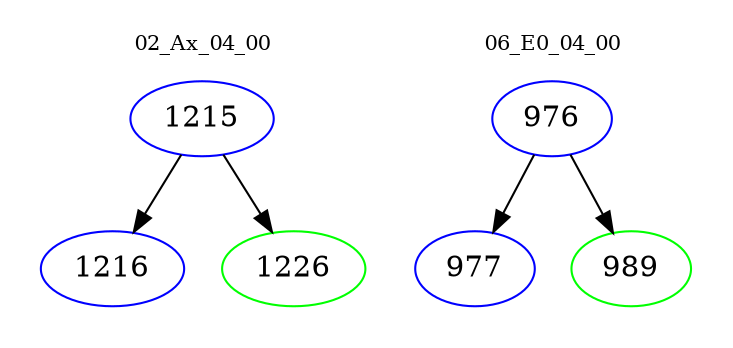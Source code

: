 digraph{
subgraph cluster_0 {
color = white
label = "02_Ax_04_00";
fontsize=10;
T0_1215 [label="1215", color="blue"]
T0_1215 -> T0_1216 [color="black"]
T0_1216 [label="1216", color="blue"]
T0_1215 -> T0_1226 [color="black"]
T0_1226 [label="1226", color="green"]
}
subgraph cluster_1 {
color = white
label = "06_E0_04_00";
fontsize=10;
T1_976 [label="976", color="blue"]
T1_976 -> T1_977 [color="black"]
T1_977 [label="977", color="blue"]
T1_976 -> T1_989 [color="black"]
T1_989 [label="989", color="green"]
}
}
